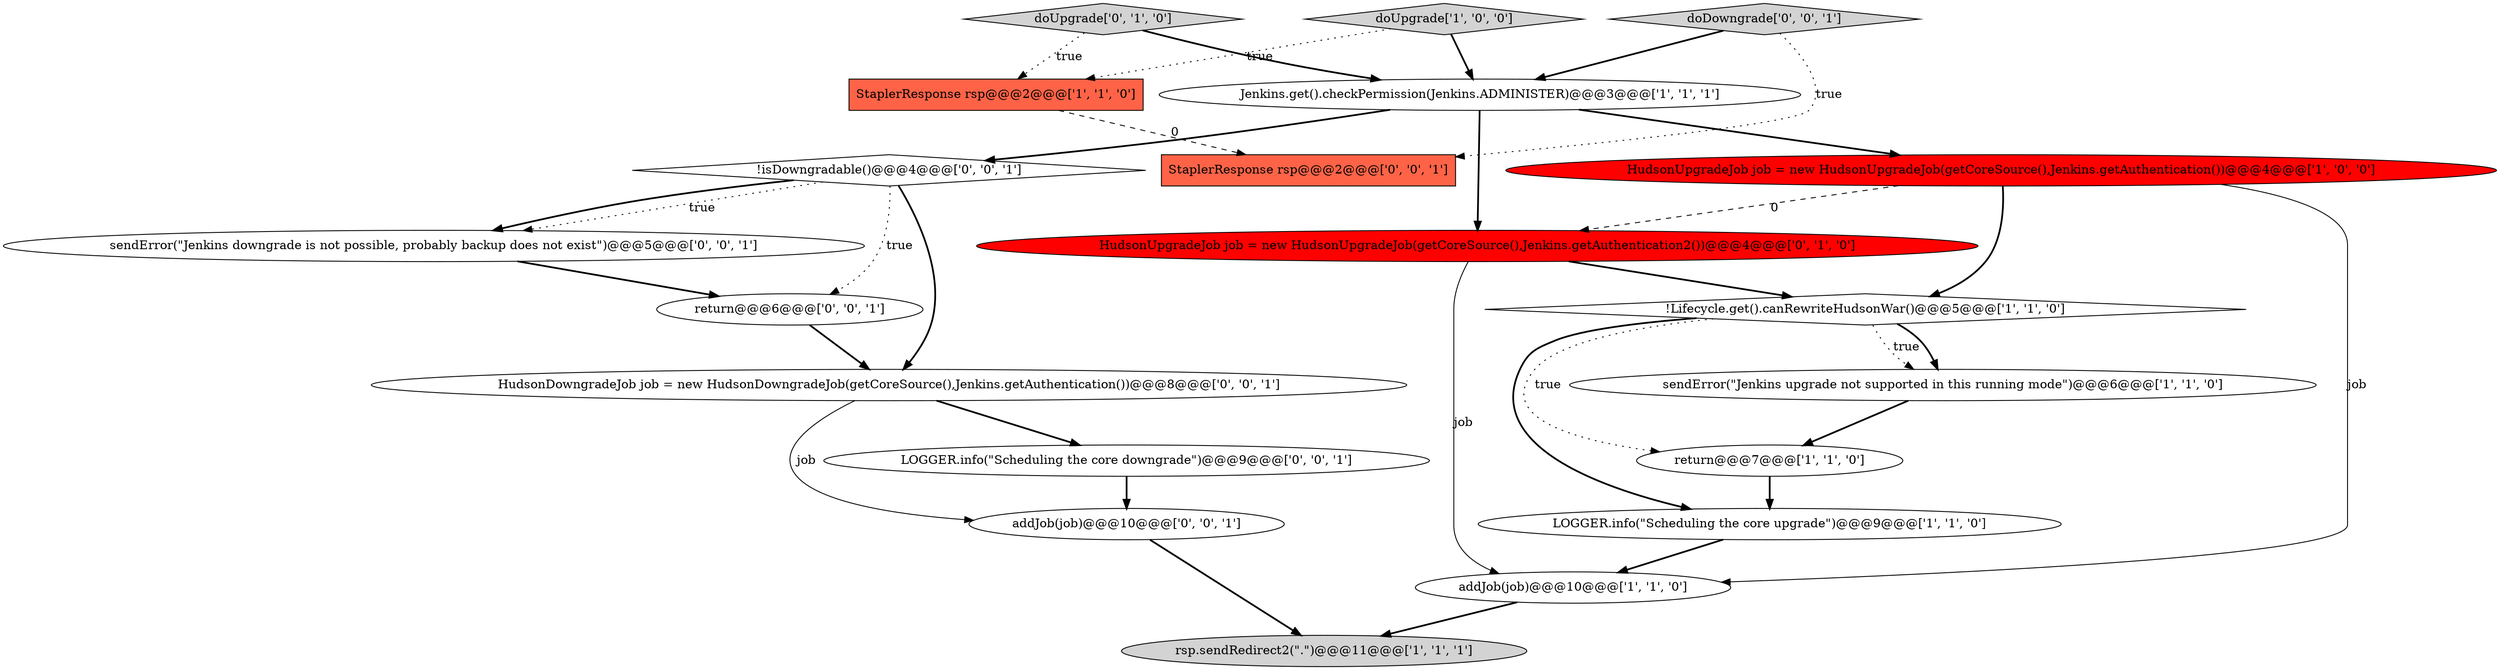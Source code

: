 digraph {
2 [style = filled, label = "sendError(\"Jenkins upgrade not supported in this running mode\")@@@6@@@['1', '1', '0']", fillcolor = white, shape = ellipse image = "AAA0AAABBB1BBB"];
17 [style = filled, label = "HudsonDowngradeJob job = new HudsonDowngradeJob(getCoreSource(),Jenkins.getAuthentication())@@@8@@@['0', '0', '1']", fillcolor = white, shape = ellipse image = "AAA0AAABBB3BBB"];
10 [style = filled, label = "HudsonUpgradeJob job = new HudsonUpgradeJob(getCoreSource(),Jenkins.getAuthentication2())@@@4@@@['0', '1', '0']", fillcolor = red, shape = ellipse image = "AAA1AAABBB2BBB"];
18 [style = filled, label = "!isDowngradable()@@@4@@@['0', '0', '1']", fillcolor = white, shape = diamond image = "AAA0AAABBB3BBB"];
13 [style = filled, label = "LOGGER.info(\"Scheduling the core downgrade\")@@@9@@@['0', '0', '1']", fillcolor = white, shape = ellipse image = "AAA0AAABBB3BBB"];
8 [style = filled, label = "!Lifecycle.get().canRewriteHudsonWar()@@@5@@@['1', '1', '0']", fillcolor = white, shape = diamond image = "AAA0AAABBB1BBB"];
0 [style = filled, label = "StaplerResponse rsp@@@2@@@['1', '1', '0']", fillcolor = tomato, shape = box image = "AAA0AAABBB1BBB"];
12 [style = filled, label = "return@@@6@@@['0', '0', '1']", fillcolor = white, shape = ellipse image = "AAA0AAABBB3BBB"];
9 [style = filled, label = "return@@@7@@@['1', '1', '0']", fillcolor = white, shape = ellipse image = "AAA0AAABBB1BBB"];
14 [style = filled, label = "sendError(\"Jenkins downgrade is not possible, probably backup does not exist\")@@@5@@@['0', '0', '1']", fillcolor = white, shape = ellipse image = "AAA0AAABBB3BBB"];
15 [style = filled, label = "doDowngrade['0', '0', '1']", fillcolor = lightgray, shape = diamond image = "AAA0AAABBB3BBB"];
19 [style = filled, label = "addJob(job)@@@10@@@['0', '0', '1']", fillcolor = white, shape = ellipse image = "AAA0AAABBB3BBB"];
16 [style = filled, label = "StaplerResponse rsp@@@2@@@['0', '0', '1']", fillcolor = tomato, shape = box image = "AAA0AAABBB3BBB"];
4 [style = filled, label = "Jenkins.get().checkPermission(Jenkins.ADMINISTER)@@@3@@@['1', '1', '1']", fillcolor = white, shape = ellipse image = "AAA0AAABBB1BBB"];
5 [style = filled, label = "addJob(job)@@@10@@@['1', '1', '0']", fillcolor = white, shape = ellipse image = "AAA0AAABBB1BBB"];
1 [style = filled, label = "doUpgrade['1', '0', '0']", fillcolor = lightgray, shape = diamond image = "AAA0AAABBB1BBB"];
11 [style = filled, label = "doUpgrade['0', '1', '0']", fillcolor = lightgray, shape = diamond image = "AAA0AAABBB2BBB"];
3 [style = filled, label = "HudsonUpgradeJob job = new HudsonUpgradeJob(getCoreSource(),Jenkins.getAuthentication())@@@4@@@['1', '0', '0']", fillcolor = red, shape = ellipse image = "AAA1AAABBB1BBB"];
7 [style = filled, label = "rsp.sendRedirect2(\".\")@@@11@@@['1', '1', '1']", fillcolor = lightgray, shape = ellipse image = "AAA0AAABBB1BBB"];
6 [style = filled, label = "LOGGER.info(\"Scheduling the core upgrade\")@@@9@@@['1', '1', '0']", fillcolor = white, shape = ellipse image = "AAA0AAABBB1BBB"];
3->5 [style = solid, label="job"];
4->10 [style = bold, label=""];
4->3 [style = bold, label=""];
1->4 [style = bold, label=""];
8->2 [style = dotted, label="true"];
11->4 [style = bold, label=""];
12->17 [style = bold, label=""];
0->16 [style = dashed, label="0"];
18->17 [style = bold, label=""];
8->6 [style = bold, label=""];
4->18 [style = bold, label=""];
2->9 [style = bold, label=""];
15->16 [style = dotted, label="true"];
18->14 [style = dotted, label="true"];
9->6 [style = bold, label=""];
17->19 [style = solid, label="job"];
6->5 [style = bold, label=""];
13->19 [style = bold, label=""];
18->12 [style = dotted, label="true"];
10->8 [style = bold, label=""];
8->2 [style = bold, label=""];
3->8 [style = bold, label=""];
11->0 [style = dotted, label="true"];
14->12 [style = bold, label=""];
15->4 [style = bold, label=""];
5->7 [style = bold, label=""];
17->13 [style = bold, label=""];
3->10 [style = dashed, label="0"];
1->0 [style = dotted, label="true"];
8->9 [style = dotted, label="true"];
19->7 [style = bold, label=""];
18->14 [style = bold, label=""];
10->5 [style = solid, label="job"];
}
